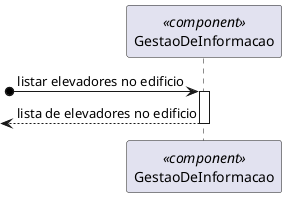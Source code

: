 @startuml



participant GestaoDeInformacao <<component>>



?o-> GestaoDeInformacao : listar elevadores no edificio
activate GestaoDeInformacao


?<-- GestaoDeInformacao  : lista de elevadores no edificio
deactivate GestaoDeInformacao


@enduml
